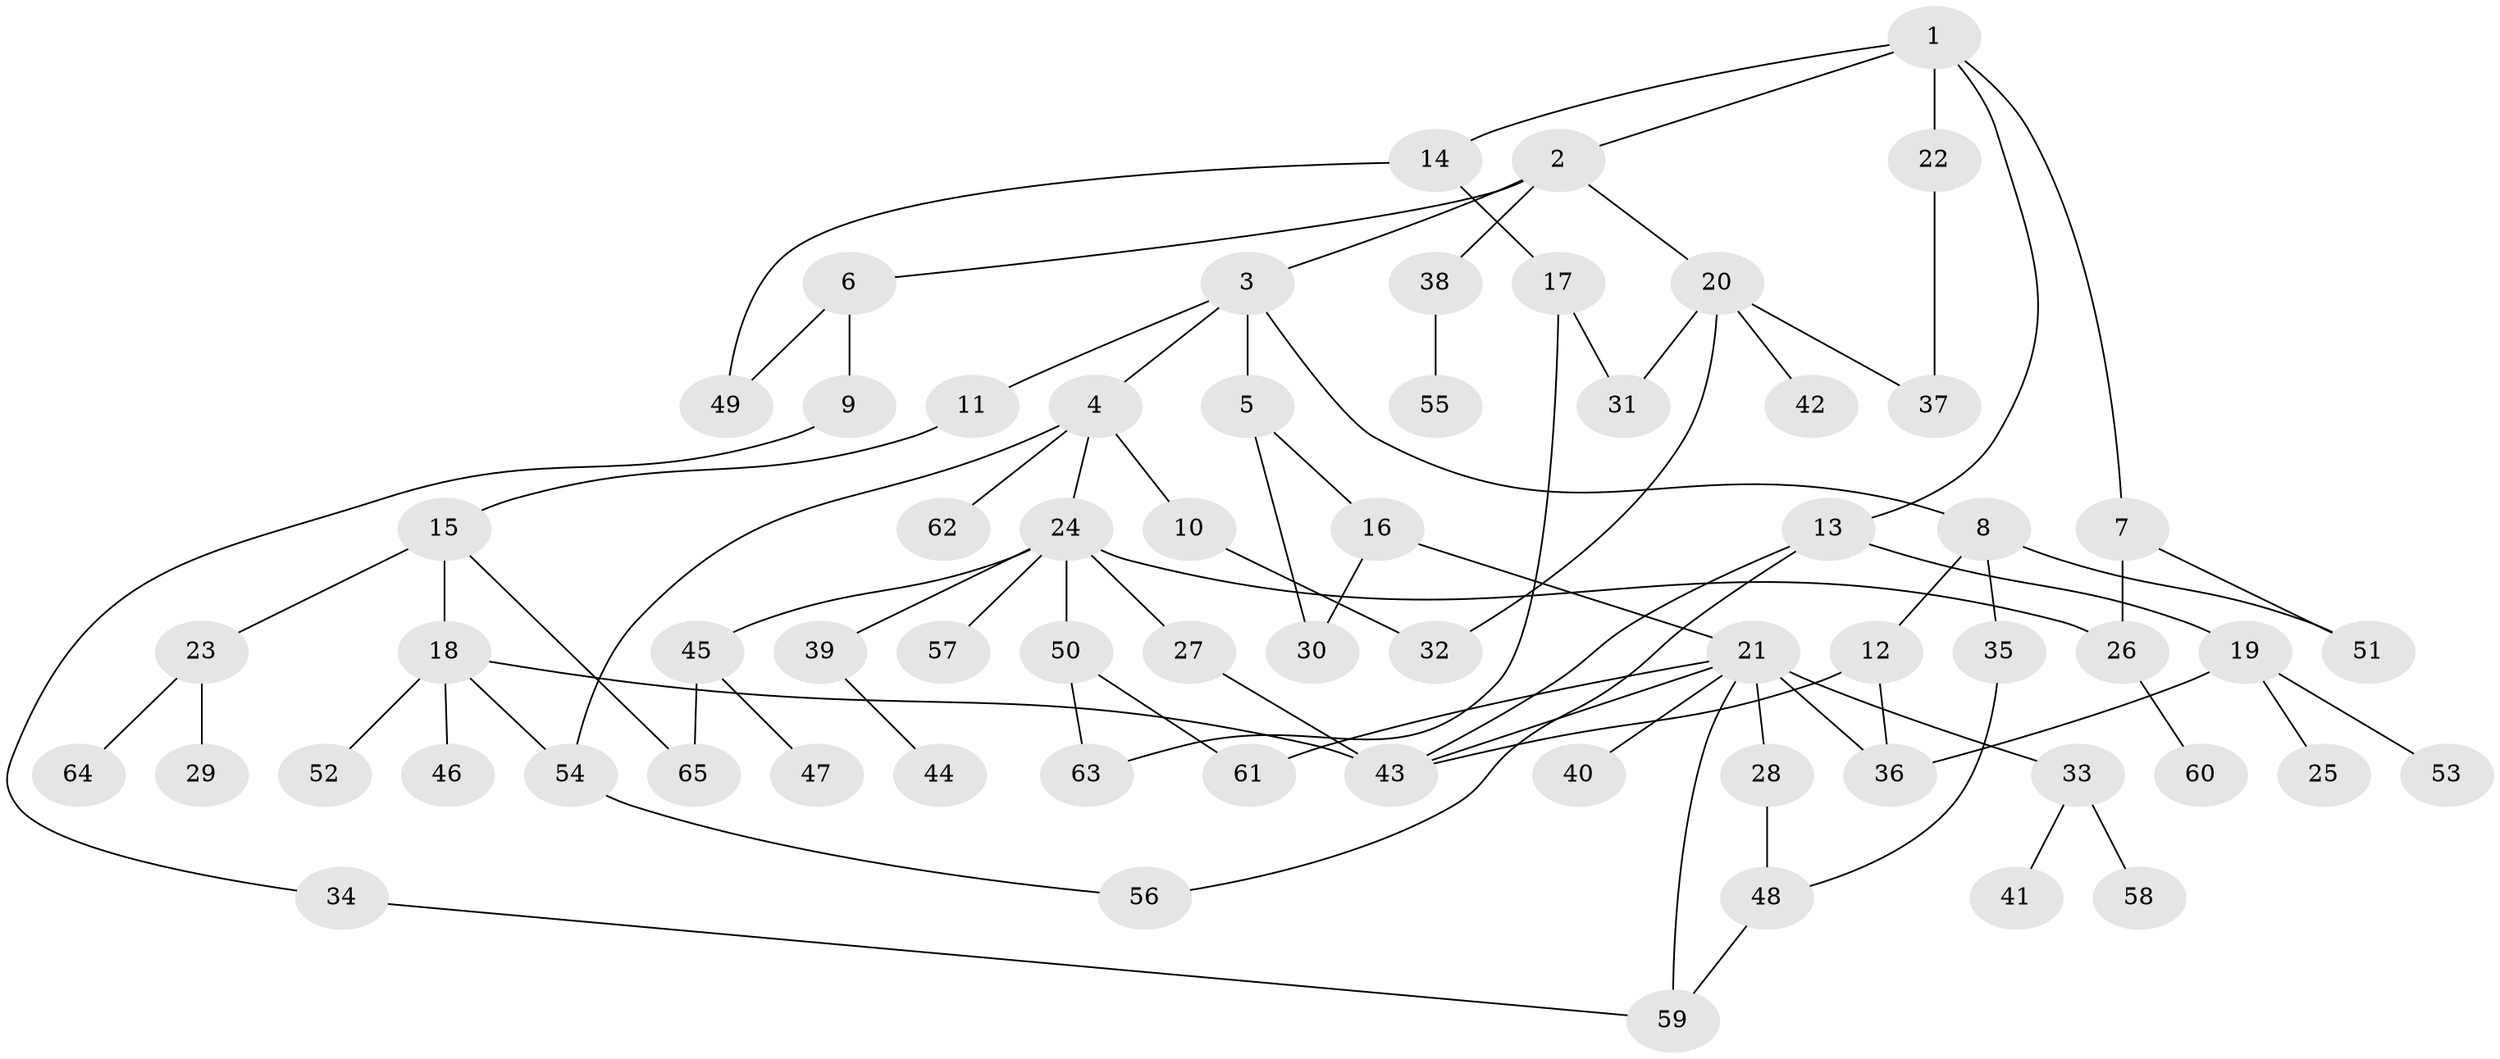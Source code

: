 // Generated by graph-tools (version 1.1) at 2025/25/03/09/25 03:25:25]
// undirected, 65 vertices, 85 edges
graph export_dot {
graph [start="1"]
  node [color=gray90,style=filled];
  1;
  2;
  3;
  4;
  5;
  6;
  7;
  8;
  9;
  10;
  11;
  12;
  13;
  14;
  15;
  16;
  17;
  18;
  19;
  20;
  21;
  22;
  23;
  24;
  25;
  26;
  27;
  28;
  29;
  30;
  31;
  32;
  33;
  34;
  35;
  36;
  37;
  38;
  39;
  40;
  41;
  42;
  43;
  44;
  45;
  46;
  47;
  48;
  49;
  50;
  51;
  52;
  53;
  54;
  55;
  56;
  57;
  58;
  59;
  60;
  61;
  62;
  63;
  64;
  65;
  1 -- 2;
  1 -- 7;
  1 -- 13;
  1 -- 14;
  1 -- 22;
  2 -- 3;
  2 -- 6;
  2 -- 20;
  2 -- 38;
  3 -- 4;
  3 -- 5;
  3 -- 8;
  3 -- 11;
  4 -- 10;
  4 -- 24;
  4 -- 62;
  4 -- 54;
  5 -- 16;
  5 -- 30;
  6 -- 9;
  6 -- 49;
  7 -- 26;
  7 -- 51;
  8 -- 12;
  8 -- 35;
  8 -- 51;
  9 -- 34;
  10 -- 32;
  11 -- 15;
  12 -- 36;
  12 -- 43;
  13 -- 19;
  13 -- 43;
  13 -- 56;
  14 -- 17;
  14 -- 49;
  15 -- 18;
  15 -- 23;
  15 -- 65;
  16 -- 21;
  16 -- 30;
  17 -- 31;
  17 -- 63;
  18 -- 46;
  18 -- 52;
  18 -- 54;
  18 -- 43;
  19 -- 25;
  19 -- 53;
  19 -- 36;
  20 -- 32;
  20 -- 42;
  20 -- 37;
  20 -- 31;
  21 -- 28;
  21 -- 33;
  21 -- 40;
  21 -- 61;
  21 -- 59;
  21 -- 43;
  21 -- 36;
  22 -- 37;
  23 -- 29;
  23 -- 64;
  24 -- 27;
  24 -- 39;
  24 -- 45;
  24 -- 50;
  24 -- 57;
  24 -- 26;
  26 -- 60;
  27 -- 43;
  28 -- 48;
  33 -- 41;
  33 -- 58;
  34 -- 59;
  35 -- 48;
  38 -- 55;
  39 -- 44;
  45 -- 47;
  45 -- 65;
  48 -- 59;
  50 -- 61;
  50 -- 63;
  54 -- 56;
}
